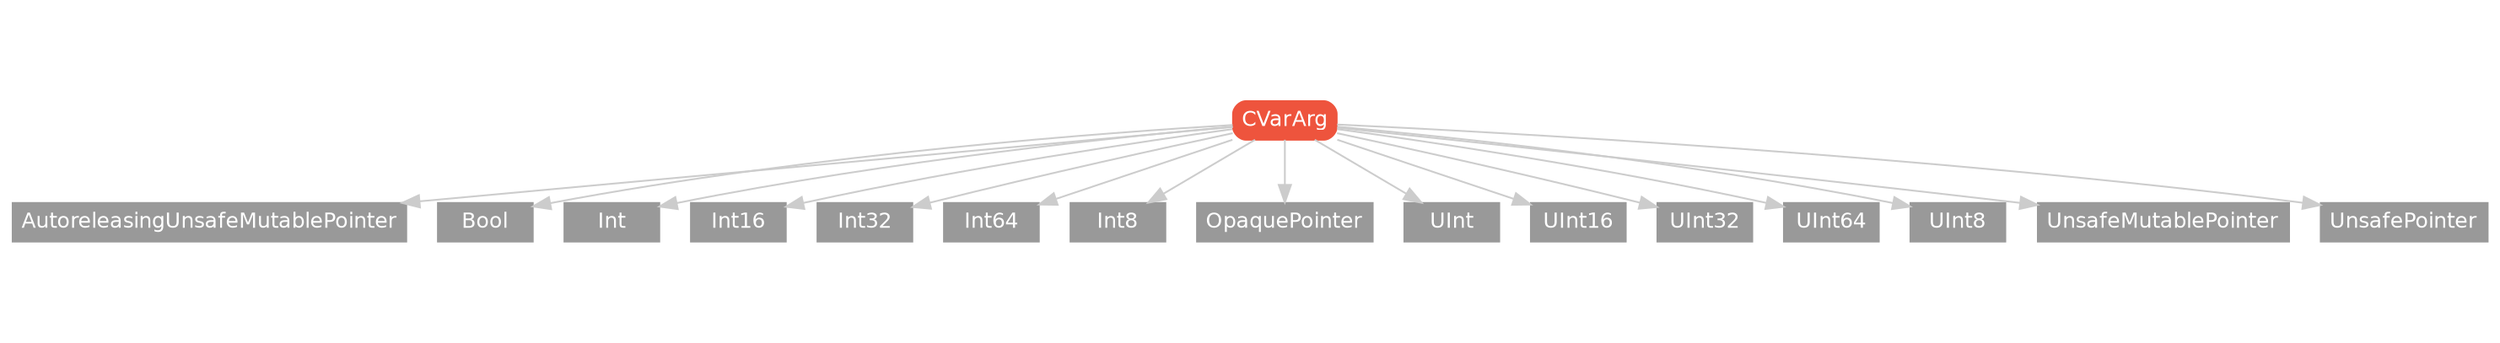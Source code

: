 strict digraph "CVarArg - Type Hierarchy - SwiftDoc.org" {
    pad="0.1,0.8"
    node [shape=box, style="filled,rounded", color="#999999", fillcolor="#999999", fontcolor=white, fontname=Helvetica, fontnames="Helvetica,sansserif", fontsize=12, margin="0.07,0.05", height="0.3"]
    edge [color="#cccccc"]
    "AutoreleasingUnsafeMutablePointer" [URL="/type/AutoreleasingUnsafeMutablePointer/hierarchy/", style=filled]
    "Bool" [URL="/type/Bool/hierarchy/", style=filled]
    "CVarArg" [URL="/protocol/CVarArg/", style="filled,rounded", fillcolor="#ee543d", color="#ee543d"]
    "Int" [URL="/type/Int/hierarchy/", style=filled]
    "Int16" [URL="/type/Int16/hierarchy/", style=filled]
    "Int32" [URL="/type/Int32/hierarchy/", style=filled]
    "Int64" [URL="/type/Int64/hierarchy/", style=filled]
    "Int8" [URL="/type/Int8/hierarchy/", style=filled]
    "OpaquePointer" [URL="/type/OpaquePointer/hierarchy/", style=filled]
    "UInt" [URL="/type/UInt/hierarchy/", style=filled]
    "UInt16" [URL="/type/UInt16/hierarchy/", style=filled]
    "UInt32" [URL="/type/UInt32/hierarchy/", style=filled]
    "UInt64" [URL="/type/UInt64/hierarchy/", style=filled]
    "UInt8" [URL="/type/UInt8/hierarchy/", style=filled]
    "UnsafeMutablePointer" [URL="/type/UnsafeMutablePointer/hierarchy/", style=filled]
    "UnsafePointer" [URL="/type/UnsafePointer/hierarchy/", style=filled]    "CVarArg" -> "AutoreleasingUnsafeMutablePointer"
    "CVarArg" -> "Bool"
    "CVarArg" -> "Int"
    "CVarArg" -> "Int16"
    "CVarArg" -> "Int32"
    "CVarArg" -> "Int64"
    "CVarArg" -> "Int8"
    "CVarArg" -> "OpaquePointer"
    "CVarArg" -> "UInt"
    "CVarArg" -> "UInt16"
    "CVarArg" -> "UInt32"
    "CVarArg" -> "UInt64"
    "CVarArg" -> "UInt8"
    "CVarArg" -> "UnsafeMutablePointer"
    "CVarArg" -> "UnsafePointer"
    subgraph Types {
        rank = max; "AutoreleasingUnsafeMutablePointer"; "Bool"; "Int"; "Int16"; "Int32"; "Int64"; "Int8"; "OpaquePointer"; "UInt"; "UInt16"; "UInt32"; "UInt64"; "UInt8"; "UnsafeMutablePointer"; "UnsafePointer";
    }
}
